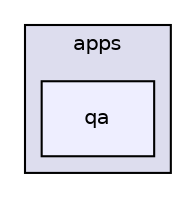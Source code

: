 digraph "qa" {
  compound=true
  node [ fontsize="10", fontname="Helvetica"];
  edge [ labelfontsize="10", labelfontname="Helvetica"];
  subgraph clusterdir_188d85ae8653fe09e3113cb286086d0e {
    graph [ bgcolor="#ddddee", pencolor="black", label="apps" fontname="Helvetica", fontsize="10", URL="dir_188d85ae8653fe09e3113cb286086d0e.html"]
  dir_04e7357021f9a6dfda885736601ebaa8 [shape=box, label="qa", style="filled", fillcolor="#eeeeff", pencolor="black", URL="dir_04e7357021f9a6dfda885736601ebaa8.html"];
  }
}
